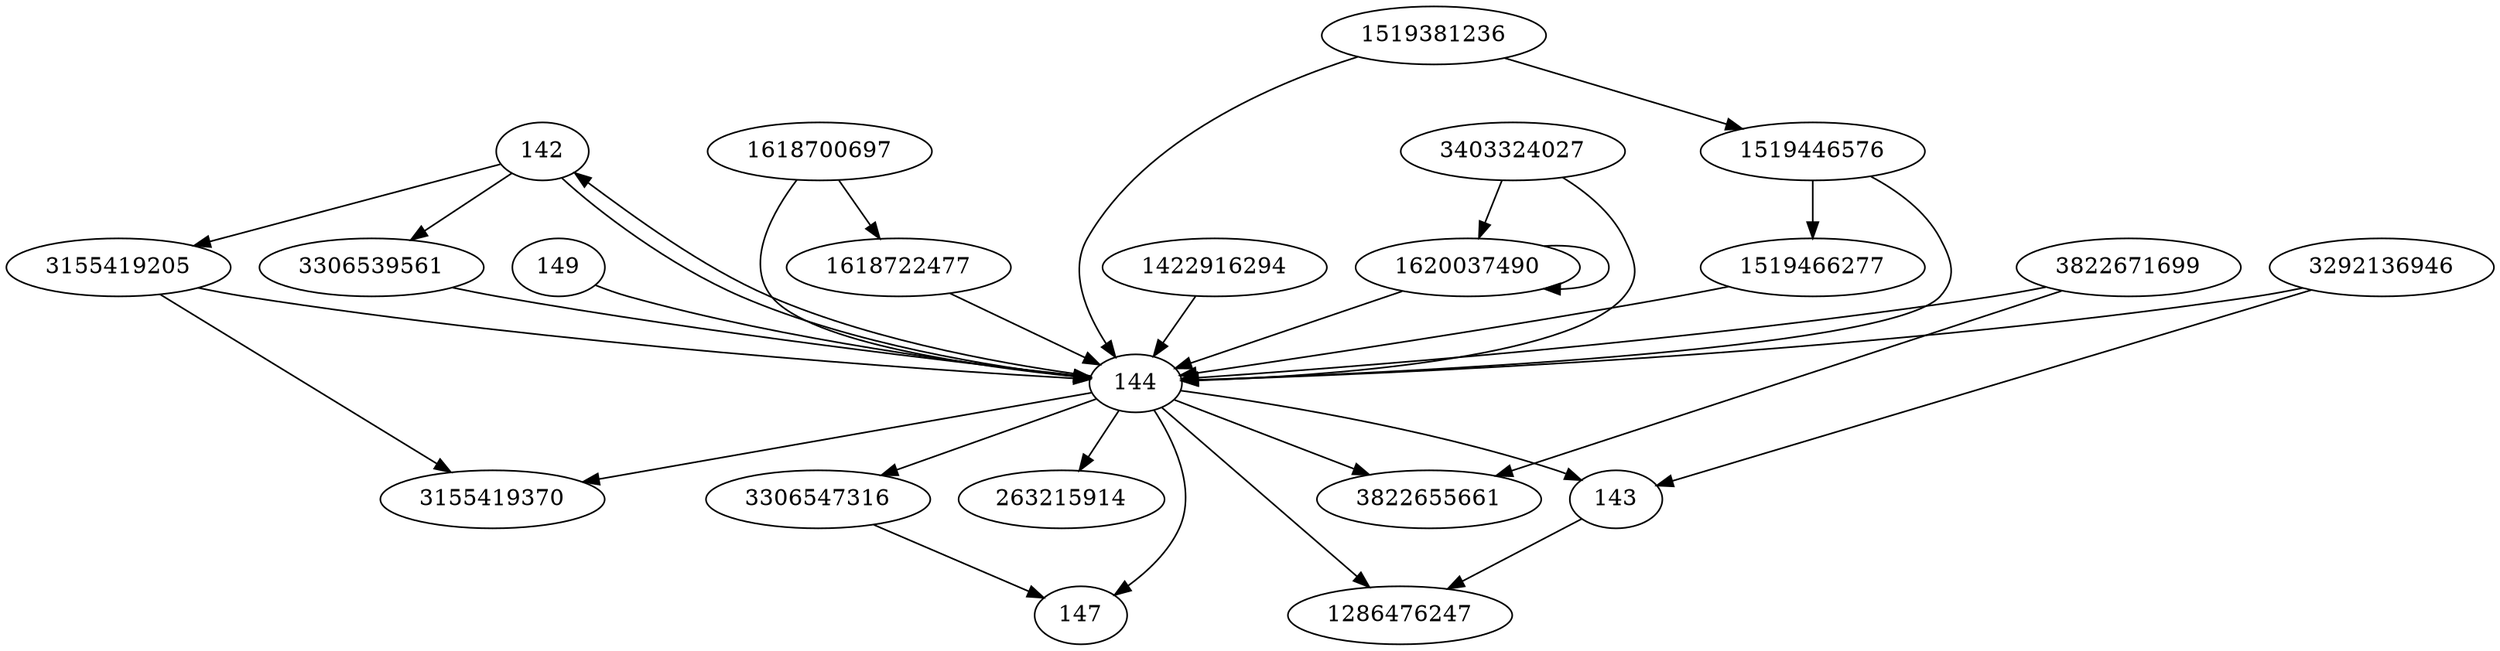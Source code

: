 digraph  {
142;
143;
144;
147;
149;
1618700697;
1519466277;
3306539561;
263215914;
1618722477;
3822655661;
1519446576;
3155419205;
1422916294;
3822671699;
1286476247;
3155419370;
1620037490;
3292136946;
1519381236;
3306547316;
3403324027;
142 -> 3306539561;
142 -> 144;
142 -> 3155419205;
143 -> 1286476247;
144 -> 143;
144 -> 3306547316;
144 -> 142;
144 -> 147;
144 -> 263215914;
144 -> 3822655661;
144 -> 1286476247;
144 -> 3155419370;
149 -> 144;
1618700697 -> 144;
1618700697 -> 1618722477;
1519466277 -> 144;
3306539561 -> 144;
1618722477 -> 144;
1519446576 -> 144;
1519446576 -> 1519466277;
3155419205 -> 3155419370;
3155419205 -> 144;
1422916294 -> 144;
3822671699 -> 3822655661;
3822671699 -> 144;
1620037490 -> 144;
1620037490 -> 1620037490;
3292136946 -> 143;
3292136946 -> 144;
1519381236 -> 144;
1519381236 -> 1519446576;
3306547316 -> 147;
3403324027 -> 144;
3403324027 -> 1620037490;
}
